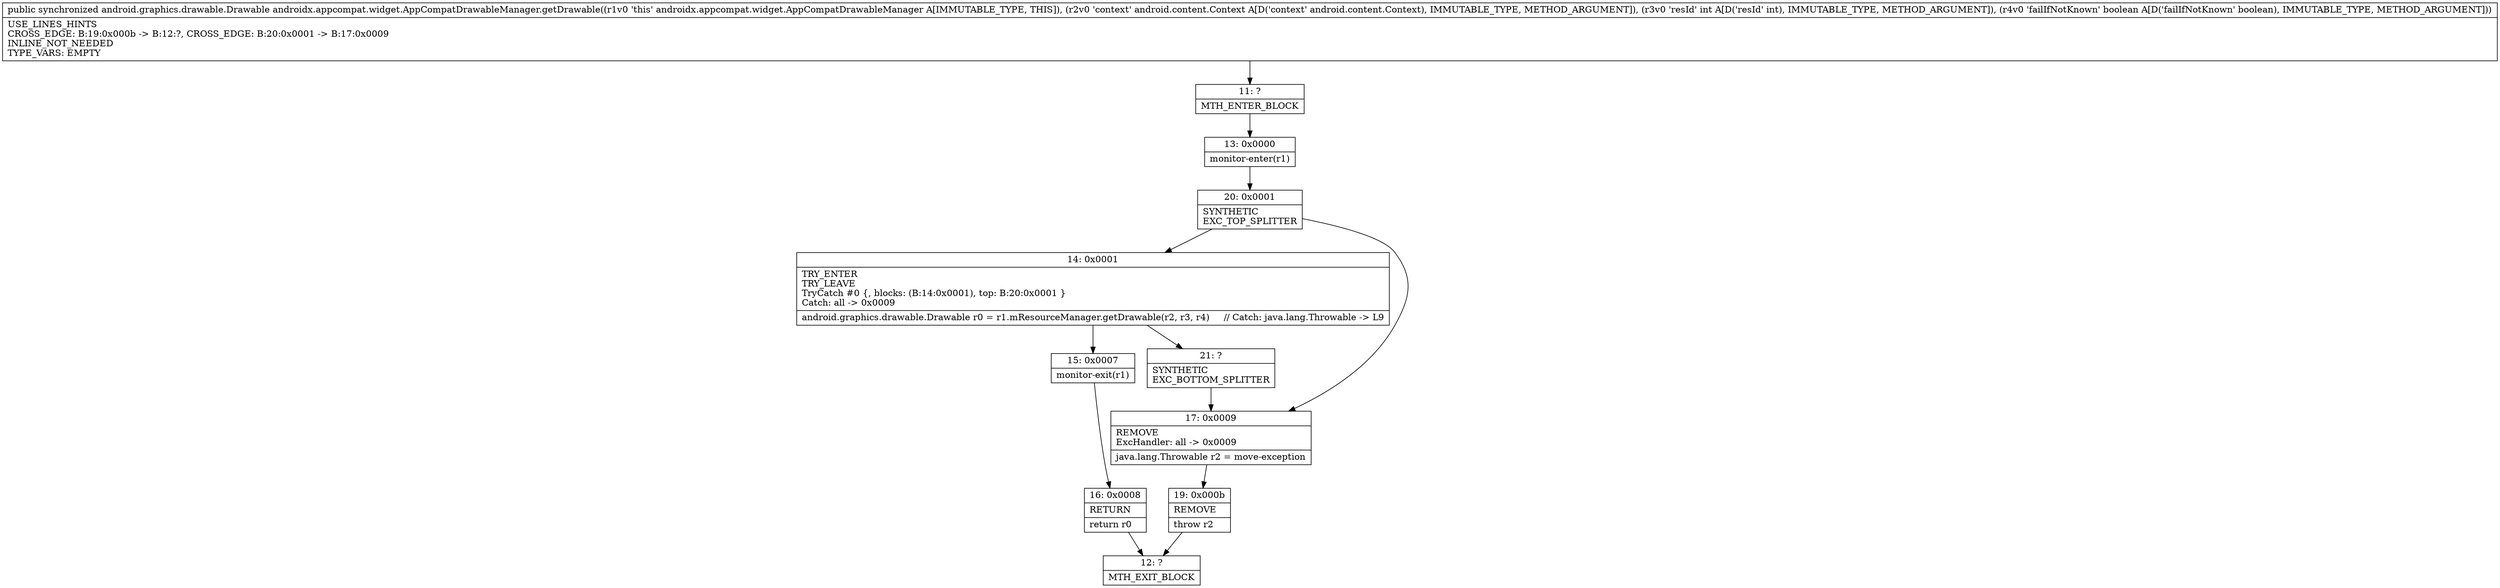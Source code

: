 digraph "CFG forandroidx.appcompat.widget.AppCompatDrawableManager.getDrawable(Landroid\/content\/Context;IZ)Landroid\/graphics\/drawable\/Drawable;" {
Node_11 [shape=record,label="{11\:\ ?|MTH_ENTER_BLOCK\l}"];
Node_13 [shape=record,label="{13\:\ 0x0000|monitor\-enter(r1)\l}"];
Node_20 [shape=record,label="{20\:\ 0x0001|SYNTHETIC\lEXC_TOP_SPLITTER\l}"];
Node_14 [shape=record,label="{14\:\ 0x0001|TRY_ENTER\lTRY_LEAVE\lTryCatch #0 \{, blocks: (B:14:0x0001), top: B:20:0x0001 \}\lCatch: all \-\> 0x0009\l|android.graphics.drawable.Drawable r0 = r1.mResourceManager.getDrawable(r2, r3, r4)     \/\/ Catch: java.lang.Throwable \-\> L9\l}"];
Node_15 [shape=record,label="{15\:\ 0x0007|monitor\-exit(r1)\l}"];
Node_16 [shape=record,label="{16\:\ 0x0008|RETURN\l|return r0\l}"];
Node_12 [shape=record,label="{12\:\ ?|MTH_EXIT_BLOCK\l}"];
Node_21 [shape=record,label="{21\:\ ?|SYNTHETIC\lEXC_BOTTOM_SPLITTER\l}"];
Node_17 [shape=record,label="{17\:\ 0x0009|REMOVE\lExcHandler: all \-\> 0x0009\l|java.lang.Throwable r2 = move\-exception\l}"];
Node_19 [shape=record,label="{19\:\ 0x000b|REMOVE\l|throw r2\l}"];
MethodNode[shape=record,label="{public synchronized android.graphics.drawable.Drawable androidx.appcompat.widget.AppCompatDrawableManager.getDrawable((r1v0 'this' androidx.appcompat.widget.AppCompatDrawableManager A[IMMUTABLE_TYPE, THIS]), (r2v0 'context' android.content.Context A[D('context' android.content.Context), IMMUTABLE_TYPE, METHOD_ARGUMENT]), (r3v0 'resId' int A[D('resId' int), IMMUTABLE_TYPE, METHOD_ARGUMENT]), (r4v0 'failIfNotKnown' boolean A[D('failIfNotKnown' boolean), IMMUTABLE_TYPE, METHOD_ARGUMENT]))  | USE_LINES_HINTS\lCROSS_EDGE: B:19:0x000b \-\> B:12:?, CROSS_EDGE: B:20:0x0001 \-\> B:17:0x0009\lINLINE_NOT_NEEDED\lTYPE_VARS: EMPTY\l}"];
MethodNode -> Node_11;Node_11 -> Node_13;
Node_13 -> Node_20;
Node_20 -> Node_14;
Node_20 -> Node_17;
Node_14 -> Node_15;
Node_14 -> Node_21;
Node_15 -> Node_16;
Node_16 -> Node_12;
Node_21 -> Node_17;
Node_17 -> Node_19;
Node_19 -> Node_12;
}

